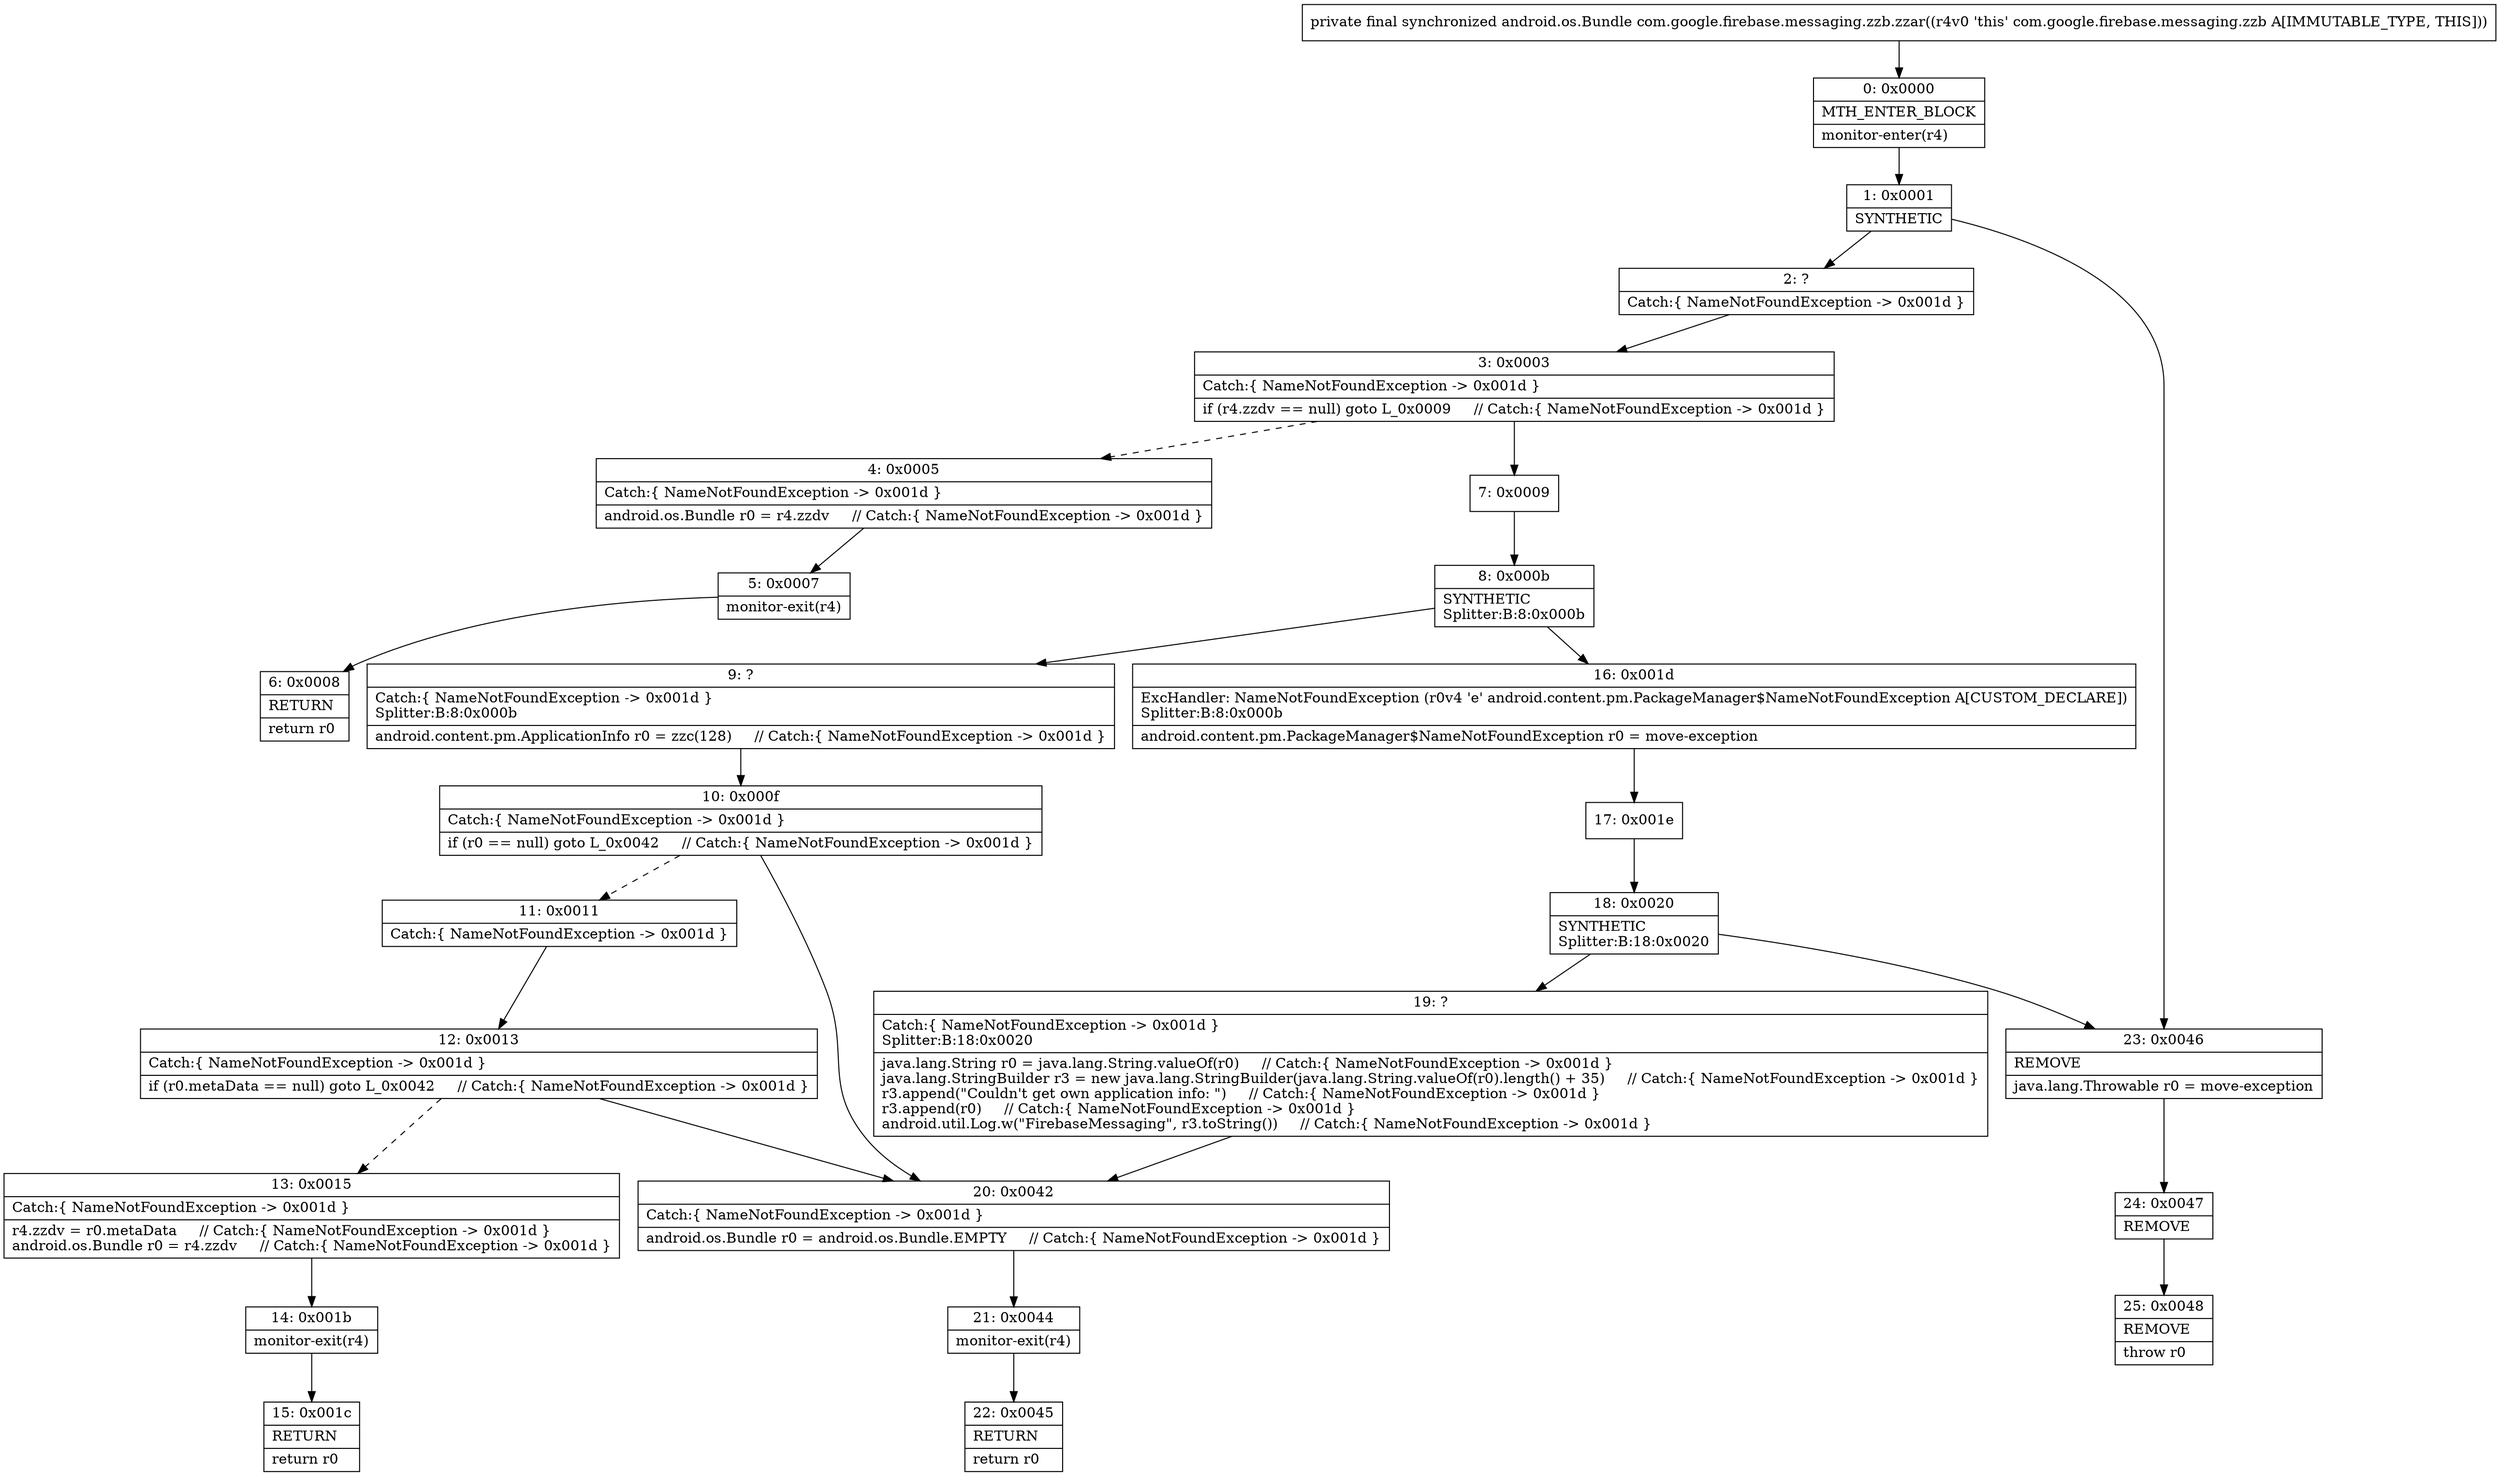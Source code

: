 digraph "CFG forcom.google.firebase.messaging.zzb.zzar()Landroid\/os\/Bundle;" {
Node_0 [shape=record,label="{0\:\ 0x0000|MTH_ENTER_BLOCK\l|monitor\-enter(r4)\l}"];
Node_1 [shape=record,label="{1\:\ 0x0001|SYNTHETIC\l}"];
Node_2 [shape=record,label="{2\:\ ?|Catch:\{ NameNotFoundException \-\> 0x001d \}\l}"];
Node_3 [shape=record,label="{3\:\ 0x0003|Catch:\{ NameNotFoundException \-\> 0x001d \}\l|if (r4.zzdv == null) goto L_0x0009     \/\/ Catch:\{ NameNotFoundException \-\> 0x001d \}\l}"];
Node_4 [shape=record,label="{4\:\ 0x0005|Catch:\{ NameNotFoundException \-\> 0x001d \}\l|android.os.Bundle r0 = r4.zzdv     \/\/ Catch:\{ NameNotFoundException \-\> 0x001d \}\l}"];
Node_5 [shape=record,label="{5\:\ 0x0007|monitor\-exit(r4)\l}"];
Node_6 [shape=record,label="{6\:\ 0x0008|RETURN\l|return r0\l}"];
Node_7 [shape=record,label="{7\:\ 0x0009}"];
Node_8 [shape=record,label="{8\:\ 0x000b|SYNTHETIC\lSplitter:B:8:0x000b\l}"];
Node_9 [shape=record,label="{9\:\ ?|Catch:\{ NameNotFoundException \-\> 0x001d \}\lSplitter:B:8:0x000b\l|android.content.pm.ApplicationInfo r0 = zzc(128)     \/\/ Catch:\{ NameNotFoundException \-\> 0x001d \}\l}"];
Node_10 [shape=record,label="{10\:\ 0x000f|Catch:\{ NameNotFoundException \-\> 0x001d \}\l|if (r0 == null) goto L_0x0042     \/\/ Catch:\{ NameNotFoundException \-\> 0x001d \}\l}"];
Node_11 [shape=record,label="{11\:\ 0x0011|Catch:\{ NameNotFoundException \-\> 0x001d \}\l}"];
Node_12 [shape=record,label="{12\:\ 0x0013|Catch:\{ NameNotFoundException \-\> 0x001d \}\l|if (r0.metaData == null) goto L_0x0042     \/\/ Catch:\{ NameNotFoundException \-\> 0x001d \}\l}"];
Node_13 [shape=record,label="{13\:\ 0x0015|Catch:\{ NameNotFoundException \-\> 0x001d \}\l|r4.zzdv = r0.metaData     \/\/ Catch:\{ NameNotFoundException \-\> 0x001d \}\landroid.os.Bundle r0 = r4.zzdv     \/\/ Catch:\{ NameNotFoundException \-\> 0x001d \}\l}"];
Node_14 [shape=record,label="{14\:\ 0x001b|monitor\-exit(r4)\l}"];
Node_15 [shape=record,label="{15\:\ 0x001c|RETURN\l|return r0\l}"];
Node_16 [shape=record,label="{16\:\ 0x001d|ExcHandler: NameNotFoundException (r0v4 'e' android.content.pm.PackageManager$NameNotFoundException A[CUSTOM_DECLARE])\lSplitter:B:8:0x000b\l|android.content.pm.PackageManager$NameNotFoundException r0 = move\-exception\l}"];
Node_17 [shape=record,label="{17\:\ 0x001e}"];
Node_18 [shape=record,label="{18\:\ 0x0020|SYNTHETIC\lSplitter:B:18:0x0020\l}"];
Node_19 [shape=record,label="{19\:\ ?|Catch:\{ NameNotFoundException \-\> 0x001d \}\lSplitter:B:18:0x0020\l|java.lang.String r0 = java.lang.String.valueOf(r0)     \/\/ Catch:\{ NameNotFoundException \-\> 0x001d \}\ljava.lang.StringBuilder r3 = new java.lang.StringBuilder(java.lang.String.valueOf(r0).length() + 35)     \/\/ Catch:\{ NameNotFoundException \-\> 0x001d \}\lr3.append(\"Couldn't get own application info: \")     \/\/ Catch:\{ NameNotFoundException \-\> 0x001d \}\lr3.append(r0)     \/\/ Catch:\{ NameNotFoundException \-\> 0x001d \}\landroid.util.Log.w(\"FirebaseMessaging\", r3.toString())     \/\/ Catch:\{ NameNotFoundException \-\> 0x001d \}\l}"];
Node_20 [shape=record,label="{20\:\ 0x0042|Catch:\{ NameNotFoundException \-\> 0x001d \}\l|android.os.Bundle r0 = android.os.Bundle.EMPTY     \/\/ Catch:\{ NameNotFoundException \-\> 0x001d \}\l}"];
Node_21 [shape=record,label="{21\:\ 0x0044|monitor\-exit(r4)\l}"];
Node_22 [shape=record,label="{22\:\ 0x0045|RETURN\l|return r0\l}"];
Node_23 [shape=record,label="{23\:\ 0x0046|REMOVE\l|java.lang.Throwable r0 = move\-exception\l}"];
Node_24 [shape=record,label="{24\:\ 0x0047|REMOVE\l}"];
Node_25 [shape=record,label="{25\:\ 0x0048|REMOVE\l|throw r0\l}"];
MethodNode[shape=record,label="{private final synchronized android.os.Bundle com.google.firebase.messaging.zzb.zzar((r4v0 'this' com.google.firebase.messaging.zzb A[IMMUTABLE_TYPE, THIS])) }"];
MethodNode -> Node_0;
Node_0 -> Node_1;
Node_1 -> Node_2;
Node_1 -> Node_23;
Node_2 -> Node_3;
Node_3 -> Node_4[style=dashed];
Node_3 -> Node_7;
Node_4 -> Node_5;
Node_5 -> Node_6;
Node_7 -> Node_8;
Node_8 -> Node_9;
Node_8 -> Node_16;
Node_9 -> Node_10;
Node_10 -> Node_11[style=dashed];
Node_10 -> Node_20;
Node_11 -> Node_12;
Node_12 -> Node_13[style=dashed];
Node_12 -> Node_20;
Node_13 -> Node_14;
Node_14 -> Node_15;
Node_16 -> Node_17;
Node_17 -> Node_18;
Node_18 -> Node_19;
Node_18 -> Node_23;
Node_19 -> Node_20;
Node_20 -> Node_21;
Node_21 -> Node_22;
Node_23 -> Node_24;
Node_24 -> Node_25;
}

